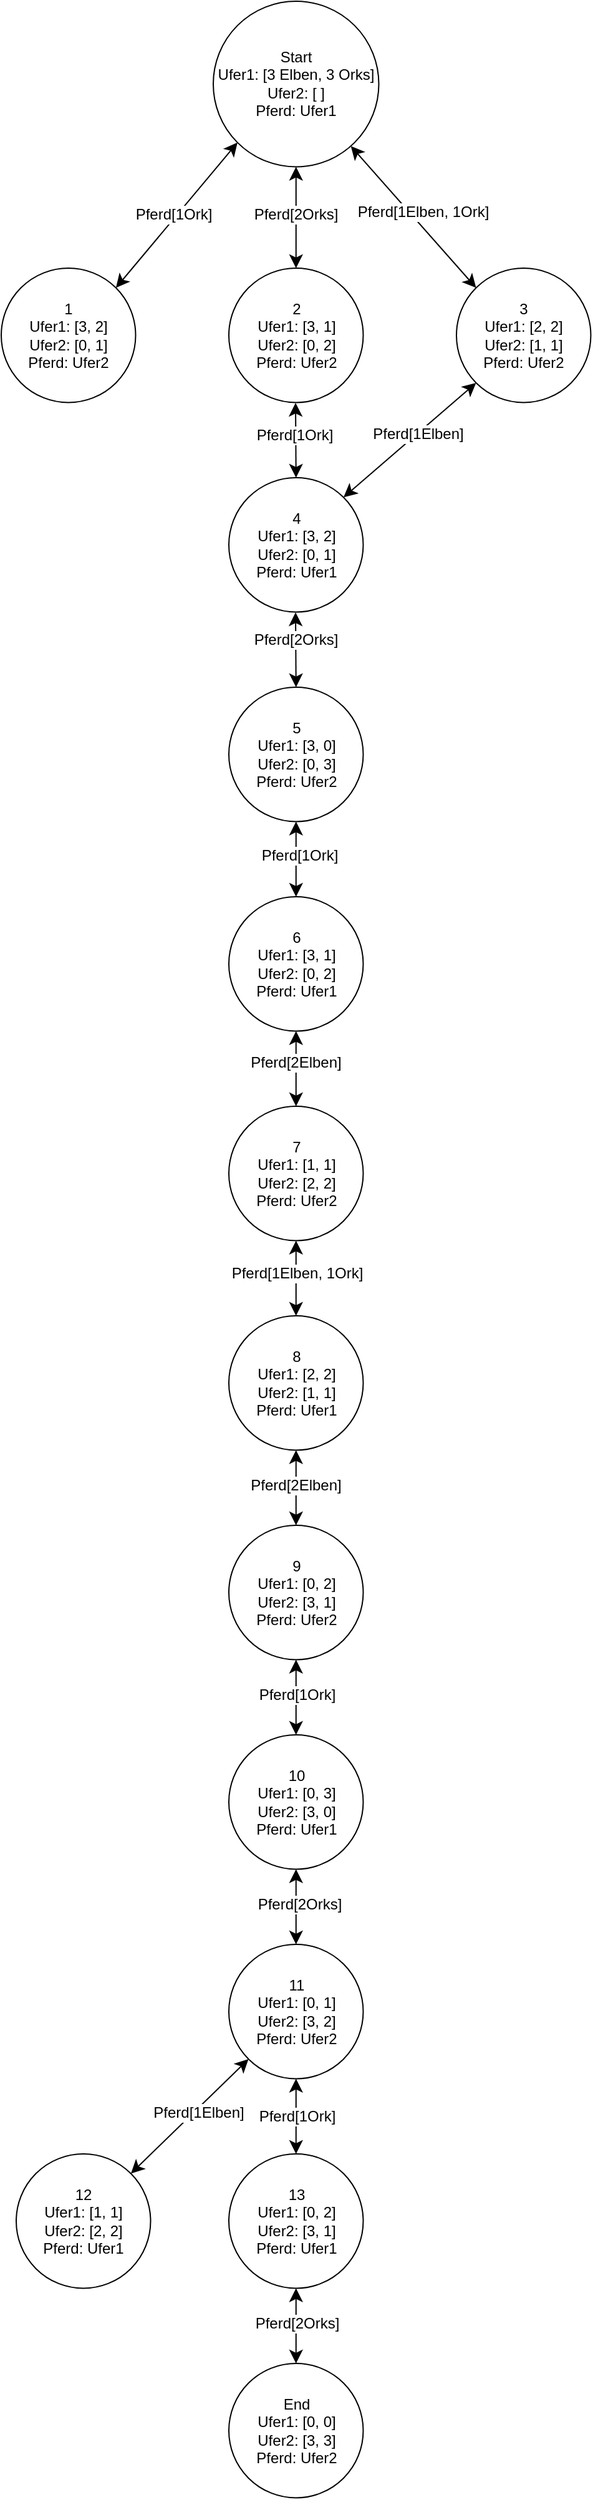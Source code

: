 <mxfile version="28.2.3">
  <diagram name="Seite-1" id="2mzn8DQ6tZg3fxf6GBPc">
    <mxGraphModel dx="1573" dy="1223" grid="0" gridSize="10" guides="1" tooltips="1" connect="1" arrows="1" fold="1" page="0" pageScale="1" pageWidth="1169" pageHeight="827" math="0" shadow="0">
      <root>
        <mxCell id="0" />
        <mxCell id="1" parent="0" />
        <mxCell id="Edded5qJz_bhWKSfauPO-10" style="edgeStyle=none;curved=1;rounded=0;orthogonalLoop=1;jettySize=auto;html=1;exitX=0;exitY=1;exitDx=0;exitDy=0;entryX=1;entryY=0;entryDx=0;entryDy=0;fontSize=12;startSize=8;endSize=8;startArrow=classic;startFill=1;" edge="1" parent="1" source="Edded5qJz_bhWKSfauPO-6" target="Edded5qJz_bhWKSfauPO-8">
          <mxGeometry relative="1" as="geometry" />
        </mxCell>
        <mxCell id="Edded5qJz_bhWKSfauPO-11" value="Pferd[1Ork]" style="edgeLabel;html=1;align=center;verticalAlign=middle;resizable=0;points=[];fontSize=12;" vertex="1" connectable="0" parent="Edded5qJz_bhWKSfauPO-10">
          <mxGeometry x="0.104" relative="1" as="geometry">
            <mxPoint x="2" y="-7" as="offset" />
          </mxGeometry>
        </mxCell>
        <mxCell id="Edded5qJz_bhWKSfauPO-13" style="edgeStyle=none;curved=1;rounded=0;orthogonalLoop=1;jettySize=auto;html=1;entryX=0.5;entryY=0;entryDx=0;entryDy=0;fontSize=12;startSize=8;endSize=8;startArrow=classic;startFill=1;" edge="1" parent="1" source="Edded5qJz_bhWKSfauPO-6" target="Edded5qJz_bhWKSfauPO-12">
          <mxGeometry relative="1" as="geometry" />
        </mxCell>
        <mxCell id="Edded5qJz_bhWKSfauPO-14" value="Pferd[2Orks]" style="edgeLabel;html=1;align=center;verticalAlign=middle;resizable=0;points=[];fontSize=12;" vertex="1" connectable="0" parent="Edded5qJz_bhWKSfauPO-13">
          <mxGeometry x="-0.079" y="-1" relative="1" as="geometry">
            <mxPoint as="offset" />
          </mxGeometry>
        </mxCell>
        <mxCell id="Edded5qJz_bhWKSfauPO-16" style="edgeStyle=none;curved=1;rounded=0;orthogonalLoop=1;jettySize=auto;html=1;fontSize=12;startSize=8;endSize=8;entryX=0;entryY=0;entryDx=0;entryDy=0;startArrow=classic;startFill=1;" edge="1" parent="1" source="Edded5qJz_bhWKSfauPO-6" target="Edded5qJz_bhWKSfauPO-15">
          <mxGeometry relative="1" as="geometry" />
        </mxCell>
        <mxCell id="Edded5qJz_bhWKSfauPO-17" value="Pferd[1Elben, 1Ork]" style="edgeLabel;html=1;align=center;verticalAlign=middle;resizable=0;points=[];fontSize=12;" vertex="1" connectable="0" parent="Edded5qJz_bhWKSfauPO-16">
          <mxGeometry x="-0.07" y="2" relative="1" as="geometry">
            <mxPoint x="9" y="1" as="offset" />
          </mxGeometry>
        </mxCell>
        <mxCell id="Edded5qJz_bhWKSfauPO-6" value="Start&lt;br&gt;&lt;div&gt;Ufer1: [3 Elben, 3 Orks]&lt;/div&gt;&lt;div&gt;Ufer2: [ ]&lt;/div&gt;&lt;div&gt;Pferd: Ufer1&lt;/div&gt;" style="ellipse;whiteSpace=wrap;html=1;aspect=fixed;" vertex="1" parent="1">
          <mxGeometry x="91" y="-83" width="132.75" height="132.75" as="geometry" />
        </mxCell>
        <mxCell id="Edded5qJz_bhWKSfauPO-8" value="1&lt;br&gt;&lt;div&gt;Ufer1: [3, 2]&lt;/div&gt;&lt;div&gt;Ufer2: [0, 1]&lt;/div&gt;&lt;div&gt;Pferd: Ufer2&lt;/div&gt;" style="ellipse;whiteSpace=wrap;html=1;aspect=fixed;" vertex="1" parent="1">
          <mxGeometry x="-79" y="131" width="107.75" height="107.75" as="geometry" />
        </mxCell>
        <mxCell id="Edded5qJz_bhWKSfauPO-20" style="edgeStyle=none;curved=1;rounded=0;orthogonalLoop=1;jettySize=auto;html=1;entryX=0.5;entryY=0;entryDx=0;entryDy=0;fontSize=12;startSize=8;endSize=8;startArrow=classic;startFill=1;" edge="1" parent="1" target="Edded5qJz_bhWKSfauPO-18">
          <mxGeometry relative="1" as="geometry">
            <mxPoint x="157" y="239" as="sourcePoint" />
          </mxGeometry>
        </mxCell>
        <mxCell id="Edded5qJz_bhWKSfauPO-23" value="Pferd[1Ork]" style="edgeLabel;html=1;align=center;verticalAlign=middle;resizable=0;points=[];fontSize=12;" vertex="1" connectable="0" parent="Edded5qJz_bhWKSfauPO-20">
          <mxGeometry x="-0.147" y="-1" relative="1" as="geometry">
            <mxPoint as="offset" />
          </mxGeometry>
        </mxCell>
        <mxCell id="Edded5qJz_bhWKSfauPO-12" value="2&lt;br&gt;&lt;div&gt;Ufer1: [3, 1]&lt;/div&gt;&lt;div&gt;Ufer2: [0, 2]&lt;/div&gt;&lt;div&gt;Pferd: Ufer2&lt;/div&gt;" style="ellipse;whiteSpace=wrap;html=1;aspect=fixed;" vertex="1" parent="1">
          <mxGeometry x="103.5" y="131" width="107.75" height="107.75" as="geometry" />
        </mxCell>
        <mxCell id="Edded5qJz_bhWKSfauPO-15" value="3&lt;br&gt;&lt;div&gt;Ufer1: [2, 2]&lt;/div&gt;&lt;div&gt;Ufer2: [1, 1]&lt;/div&gt;&lt;div&gt;Pferd: Ufer2&lt;/div&gt;" style="ellipse;whiteSpace=wrap;html=1;aspect=fixed;" vertex="1" parent="1">
          <mxGeometry x="286" y="131" width="107.75" height="107.75" as="geometry" />
        </mxCell>
        <mxCell id="Edded5qJz_bhWKSfauPO-22" style="edgeStyle=none;curved=1;rounded=0;orthogonalLoop=1;jettySize=auto;html=1;fontSize=12;startSize=8;endSize=8;startArrow=classic;startFill=1;" edge="1" parent="1" target="Edded5qJz_bhWKSfauPO-21">
          <mxGeometry relative="1" as="geometry">
            <mxPoint x="157" y="407" as="sourcePoint" />
          </mxGeometry>
        </mxCell>
        <mxCell id="Edded5qJz_bhWKSfauPO-24" value="Pferd[2Orks]" style="edgeLabel;html=1;align=center;verticalAlign=middle;resizable=0;points=[];fontSize=12;" vertex="1" connectable="0" parent="Edded5qJz_bhWKSfauPO-22">
          <mxGeometry x="-0.261" relative="1" as="geometry">
            <mxPoint as="offset" />
          </mxGeometry>
        </mxCell>
        <mxCell id="Edded5qJz_bhWKSfauPO-26" style="edgeStyle=none;curved=1;rounded=0;orthogonalLoop=1;jettySize=auto;html=1;exitX=1;exitY=0;exitDx=0;exitDy=0;entryX=0;entryY=1;entryDx=0;entryDy=0;fontSize=12;startSize=8;endSize=8;startArrow=classic;startFill=1;" edge="1" parent="1" source="Edded5qJz_bhWKSfauPO-18" target="Edded5qJz_bhWKSfauPO-15">
          <mxGeometry relative="1" as="geometry">
            <mxPoint x="24.97" y="482.78" as="targetPoint" />
          </mxGeometry>
        </mxCell>
        <mxCell id="Edded5qJz_bhWKSfauPO-27" value="Pferd[1Elben]" style="edgeLabel;html=1;align=center;verticalAlign=middle;resizable=0;points=[];fontSize=12;" vertex="1" connectable="0" parent="Edded5qJz_bhWKSfauPO-26">
          <mxGeometry x="-0.077" y="-2" relative="1" as="geometry">
            <mxPoint x="9" y="-10" as="offset" />
          </mxGeometry>
        </mxCell>
        <mxCell id="Edded5qJz_bhWKSfauPO-18" value="4&lt;br&gt;&lt;div&gt;Ufer1: [3, 2]&lt;/div&gt;&lt;div&gt;Ufer2: [0, 1]&lt;/div&gt;&lt;div&gt;Pferd: Ufer1&lt;/div&gt;" style="ellipse;whiteSpace=wrap;html=1;aspect=fixed;" vertex="1" parent="1">
          <mxGeometry x="103.5" y="299" width="107.75" height="107.75" as="geometry" />
        </mxCell>
        <mxCell id="Edded5qJz_bhWKSfauPO-32" style="edgeStyle=none;curved=1;rounded=0;orthogonalLoop=1;jettySize=auto;html=1;entryX=0.5;entryY=0;entryDx=0;entryDy=0;fontSize=12;startSize=8;endSize=8;startArrow=classic;startFill=1;" edge="1" parent="1" source="Edded5qJz_bhWKSfauPO-21" target="Edded5qJz_bhWKSfauPO-31">
          <mxGeometry relative="1" as="geometry" />
        </mxCell>
        <mxCell id="Edded5qJz_bhWKSfauPO-33" value="Pferd[1Ork]" style="edgeLabel;html=1;align=center;verticalAlign=middle;resizable=0;points=[];fontSize=12;" vertex="1" connectable="0" parent="Edded5qJz_bhWKSfauPO-32">
          <mxGeometry x="-0.104" y="2" relative="1" as="geometry">
            <mxPoint as="offset" />
          </mxGeometry>
        </mxCell>
        <mxCell id="Edded5qJz_bhWKSfauPO-21" value="5&lt;br&gt;&lt;div&gt;Ufer1: [3, 0]&lt;/div&gt;&lt;div&gt;Ufer2: [0, 3]&lt;/div&gt;&lt;div&gt;Pferd: Ufer2&lt;/div&gt;" style="ellipse;whiteSpace=wrap;html=1;aspect=fixed;" vertex="1" parent="1">
          <mxGeometry x="103.5" y="467" width="107.75" height="107.75" as="geometry" />
        </mxCell>
        <mxCell id="Edded5qJz_bhWKSfauPO-35" style="edgeStyle=none;curved=1;rounded=0;orthogonalLoop=1;jettySize=auto;html=1;entryX=0.5;entryY=0;entryDx=0;entryDy=0;fontSize=12;startSize=8;endSize=8;startArrow=classic;startFill=1;" edge="1" parent="1" source="Edded5qJz_bhWKSfauPO-31" target="Edded5qJz_bhWKSfauPO-34">
          <mxGeometry relative="1" as="geometry" />
        </mxCell>
        <mxCell id="Edded5qJz_bhWKSfauPO-36" value="Pferd[2Elben]" style="edgeLabel;html=1;align=center;verticalAlign=middle;resizable=0;points=[];fontSize=12;" vertex="1" connectable="0" parent="Edded5qJz_bhWKSfauPO-35">
          <mxGeometry x="-0.166" y="-1" relative="1" as="geometry">
            <mxPoint as="offset" />
          </mxGeometry>
        </mxCell>
        <mxCell id="Edded5qJz_bhWKSfauPO-31" value="6&lt;br&gt;&lt;div&gt;Ufer1: [3, 1]&lt;/div&gt;&lt;div&gt;Ufer2: [0, 2]&lt;/div&gt;&lt;div&gt;Pferd: Ufer1&lt;/div&gt;" style="ellipse;whiteSpace=wrap;html=1;aspect=fixed;" vertex="1" parent="1">
          <mxGeometry x="103.5" y="635" width="107.75" height="107.75" as="geometry" />
        </mxCell>
        <mxCell id="Edded5qJz_bhWKSfauPO-38" style="edgeStyle=none;curved=1;rounded=0;orthogonalLoop=1;jettySize=auto;html=1;entryX=0.5;entryY=0;entryDx=0;entryDy=0;fontSize=12;startSize=8;endSize=8;startArrow=classic;startFill=1;" edge="1" parent="1" source="Edded5qJz_bhWKSfauPO-34" target="Edded5qJz_bhWKSfauPO-37">
          <mxGeometry relative="1" as="geometry" />
        </mxCell>
        <mxCell id="Edded5qJz_bhWKSfauPO-42" value="Pferd[1Elben, 1Ork]" style="edgeLabel;html=1;align=center;verticalAlign=middle;resizable=0;points=[];fontSize=12;" vertex="1" connectable="0" parent="Edded5qJz_bhWKSfauPO-38">
          <mxGeometry x="-0.161" relative="1" as="geometry">
            <mxPoint as="offset" />
          </mxGeometry>
        </mxCell>
        <mxCell id="Edded5qJz_bhWKSfauPO-34" value="7&lt;br&gt;&lt;div&gt;Ufer1: [1, 1]&lt;/div&gt;&lt;div&gt;Ufer2: [2, 2]&lt;/div&gt;&lt;div&gt;Pferd: Ufer2&lt;/div&gt;" style="ellipse;whiteSpace=wrap;html=1;aspect=fixed;" vertex="1" parent="1">
          <mxGeometry x="103.5" y="803" width="107.75" height="107.75" as="geometry" />
        </mxCell>
        <mxCell id="Edded5qJz_bhWKSfauPO-44" style="edgeStyle=none;curved=1;rounded=0;orthogonalLoop=1;jettySize=auto;html=1;entryX=0.5;entryY=0;entryDx=0;entryDy=0;fontSize=12;startSize=8;endSize=8;startArrow=classic;startFill=1;" edge="1" parent="1" source="Edded5qJz_bhWKSfauPO-37" target="Edded5qJz_bhWKSfauPO-43">
          <mxGeometry relative="1" as="geometry" />
        </mxCell>
        <mxCell id="Edded5qJz_bhWKSfauPO-45" value="Pferd[2Elben]" style="edgeLabel;html=1;align=center;verticalAlign=middle;resizable=0;points=[];fontSize=12;" vertex="1" connectable="0" parent="Edded5qJz_bhWKSfauPO-44">
          <mxGeometry x="-0.082" y="-1" relative="1" as="geometry">
            <mxPoint as="offset" />
          </mxGeometry>
        </mxCell>
        <mxCell id="Edded5qJz_bhWKSfauPO-37" value="8&lt;br&gt;&lt;div&gt;Ufer1: [2, 2]&lt;/div&gt;&lt;div&gt;Ufer2: [1, 1]&lt;/div&gt;&lt;div&gt;Pferd: Ufer1&lt;/div&gt;" style="ellipse;whiteSpace=wrap;html=1;aspect=fixed;" vertex="1" parent="1">
          <mxGeometry x="103.5" y="971" width="107.75" height="107.75" as="geometry" />
        </mxCell>
        <mxCell id="Edded5qJz_bhWKSfauPO-47" style="edgeStyle=none;curved=1;rounded=0;orthogonalLoop=1;jettySize=auto;html=1;fontSize=12;startSize=8;endSize=8;startArrow=classic;startFill=1;" edge="1" parent="1" source="Edded5qJz_bhWKSfauPO-43" target="Edded5qJz_bhWKSfauPO-46">
          <mxGeometry relative="1" as="geometry" />
        </mxCell>
        <mxCell id="Edded5qJz_bhWKSfauPO-48" value="Pferd[1Ork]" style="edgeLabel;html=1;align=center;verticalAlign=middle;resizable=0;points=[];fontSize=12;" vertex="1" connectable="0" parent="Edded5qJz_bhWKSfauPO-47">
          <mxGeometry x="-0.095" relative="1" as="geometry">
            <mxPoint as="offset" />
          </mxGeometry>
        </mxCell>
        <mxCell id="Edded5qJz_bhWKSfauPO-43" value="9&lt;br&gt;&lt;div&gt;Ufer1: [0, 2]&lt;/div&gt;&lt;div&gt;Ufer2: [3, 1]&lt;/div&gt;&lt;div&gt;Pferd: Ufer2&lt;/div&gt;" style="ellipse;whiteSpace=wrap;html=1;aspect=fixed;" vertex="1" parent="1">
          <mxGeometry x="103.5" y="1139" width="107.75" height="107.75" as="geometry" />
        </mxCell>
        <mxCell id="Edded5qJz_bhWKSfauPO-50" style="edgeStyle=none;curved=1;rounded=0;orthogonalLoop=1;jettySize=auto;html=1;fontSize=12;startSize=8;endSize=8;startArrow=classic;startFill=1;" edge="1" parent="1" source="Edded5qJz_bhWKSfauPO-46" target="Edded5qJz_bhWKSfauPO-49">
          <mxGeometry relative="1" as="geometry" />
        </mxCell>
        <mxCell id="Edded5qJz_bhWKSfauPO-51" value="Pferd[2Orks]" style="edgeLabel;html=1;align=center;verticalAlign=middle;resizable=0;points=[];fontSize=12;" vertex="1" connectable="0" parent="Edded5qJz_bhWKSfauPO-50">
          <mxGeometry x="-0.095" y="2" relative="1" as="geometry">
            <mxPoint as="offset" />
          </mxGeometry>
        </mxCell>
        <mxCell id="Edded5qJz_bhWKSfauPO-46" value="&lt;div&gt;10&lt;/div&gt;&lt;div&gt;Ufer1: [0, 3]&lt;/div&gt;&lt;div&gt;Ufer2: [3, 0]&lt;/div&gt;&lt;div&gt;Pferd: Ufer1&lt;/div&gt;" style="ellipse;whiteSpace=wrap;html=1;aspect=fixed;" vertex="1" parent="1">
          <mxGeometry x="103.5" y="1307" width="107.75" height="107.75" as="geometry" />
        </mxCell>
        <mxCell id="Edded5qJz_bhWKSfauPO-53" style="edgeStyle=none;curved=1;rounded=0;orthogonalLoop=1;jettySize=auto;html=1;entryX=0.5;entryY=0;entryDx=0;entryDy=0;fontSize=12;startSize=8;endSize=8;startArrow=classic;startFill=1;" edge="1" parent="1" source="Edded5qJz_bhWKSfauPO-49" target="Edded5qJz_bhWKSfauPO-52">
          <mxGeometry relative="1" as="geometry" />
        </mxCell>
        <mxCell id="Edded5qJz_bhWKSfauPO-54" value="Pferd[1Ork]" style="edgeLabel;html=1;align=center;verticalAlign=middle;resizable=0;points=[];fontSize=12;" vertex="1" connectable="0" parent="Edded5qJz_bhWKSfauPO-53">
          <mxGeometry x="-0.029" relative="1" as="geometry">
            <mxPoint as="offset" />
          </mxGeometry>
        </mxCell>
        <mxCell id="Edded5qJz_bhWKSfauPO-56" style="edgeStyle=none;curved=1;rounded=0;orthogonalLoop=1;jettySize=auto;html=1;exitX=0;exitY=1;exitDx=0;exitDy=0;entryX=1;entryY=0;entryDx=0;entryDy=0;fontSize=12;startSize=8;endSize=8;startArrow=classic;startFill=1;" edge="1" parent="1" source="Edded5qJz_bhWKSfauPO-49" target="Edded5qJz_bhWKSfauPO-55">
          <mxGeometry relative="1" as="geometry" />
        </mxCell>
        <mxCell id="Edded5qJz_bhWKSfauPO-57" value="Pferd[1Elben]" style="edgeLabel;html=1;align=center;verticalAlign=middle;resizable=0;points=[];fontSize=12;" vertex="1" connectable="0" parent="Edded5qJz_bhWKSfauPO-56">
          <mxGeometry x="-0.105" y="2" relative="1" as="geometry">
            <mxPoint as="offset" />
          </mxGeometry>
        </mxCell>
        <mxCell id="Edded5qJz_bhWKSfauPO-49" value="&lt;div&gt;11&lt;/div&gt;&lt;div&gt;Ufer1: [0, 1]&lt;/div&gt;&lt;div&gt;Ufer2: [3, 2]&lt;/div&gt;&lt;div&gt;Pferd: Ufer2&lt;/div&gt;" style="ellipse;whiteSpace=wrap;html=1;aspect=fixed;" vertex="1" parent="1">
          <mxGeometry x="103.5" y="1475" width="107.75" height="107.75" as="geometry" />
        </mxCell>
        <mxCell id="Edded5qJz_bhWKSfauPO-59" style="edgeStyle=none;curved=1;rounded=0;orthogonalLoop=1;jettySize=auto;html=1;entryX=0.5;entryY=0;entryDx=0;entryDy=0;fontSize=12;startSize=8;endSize=8;startArrow=classic;startFill=1;" edge="1" parent="1" source="Edded5qJz_bhWKSfauPO-52" target="Edded5qJz_bhWKSfauPO-58">
          <mxGeometry relative="1" as="geometry" />
        </mxCell>
        <mxCell id="Edded5qJz_bhWKSfauPO-60" value="Pferd[2Orks]" style="edgeLabel;html=1;align=center;verticalAlign=middle;resizable=0;points=[];fontSize=12;" vertex="1" connectable="0" parent="Edded5qJz_bhWKSfauPO-59">
          <mxGeometry x="-0.065" relative="1" as="geometry">
            <mxPoint as="offset" />
          </mxGeometry>
        </mxCell>
        <mxCell id="Edded5qJz_bhWKSfauPO-52" value="&lt;div&gt;13&lt;/div&gt;&lt;div&gt;Ufer1: [0, 2]&lt;/div&gt;&lt;div&gt;Ufer2: [3, 1]&lt;/div&gt;&lt;div&gt;Pferd: Ufer1&lt;/div&gt;" style="ellipse;whiteSpace=wrap;html=1;aspect=fixed;" vertex="1" parent="1">
          <mxGeometry x="103.5" y="1643" width="107.75" height="107.75" as="geometry" />
        </mxCell>
        <mxCell id="Edded5qJz_bhWKSfauPO-55" value="&lt;div&gt;12&lt;/div&gt;&lt;div&gt;Ufer1: [1, 1]&lt;/div&gt;&lt;div&gt;Ufer2: [2, 2]&lt;/div&gt;&lt;div&gt;Pferd: Ufer1&lt;/div&gt;" style="ellipse;whiteSpace=wrap;html=1;aspect=fixed;" vertex="1" parent="1">
          <mxGeometry x="-67" y="1643" width="107.75" height="107.75" as="geometry" />
        </mxCell>
        <mxCell id="Edded5qJz_bhWKSfauPO-58" value="&lt;div&gt;End&lt;/div&gt;&lt;div&gt;Ufer1: [0, 0]&lt;/div&gt;&lt;div&gt;Ufer2: [3, 3]&lt;/div&gt;&lt;div&gt;Pferd: Ufer2&lt;/div&gt;" style="ellipse;whiteSpace=wrap;html=1;aspect=fixed;" vertex="1" parent="1">
          <mxGeometry x="103.5" y="1811" width="107.75" height="107.75" as="geometry" />
        </mxCell>
      </root>
    </mxGraphModel>
  </diagram>
</mxfile>
